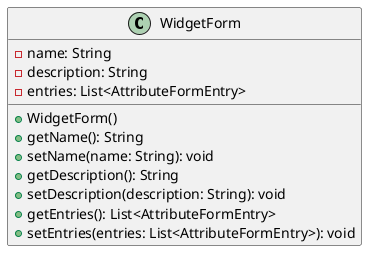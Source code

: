 @startuml
class WidgetForm [[java:edu.sru.cpsc.webshopping.domain.widgets.WidgetForm]] {
	-name: String
	-description: String
	-entries: List<AttributeFormEntry>
	+WidgetForm()
	+getName(): String
	+setName(name: String): void
	+getDescription(): String
	+setDescription(description: String): void
	+getEntries(): List<AttributeFormEntry>
	+setEntries(entries: List<AttributeFormEntry>): void
}
@enduml